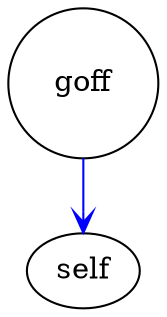 digraph outcome_goff_self { 
 K=0.6 
 goff -> { self } [color="blue", arrowhead="vee", penwidth=1, href="#198"]; 
 "goff" [shape="circle", fixedsize="true", height=1, width=1, style="filled", fillcolor="white", href="#goff"]; 
 "goff" [shape="circle", fixedsize="true", height=1, width=1, style="filled", fillcolor="white", href="#goff"]; 

}